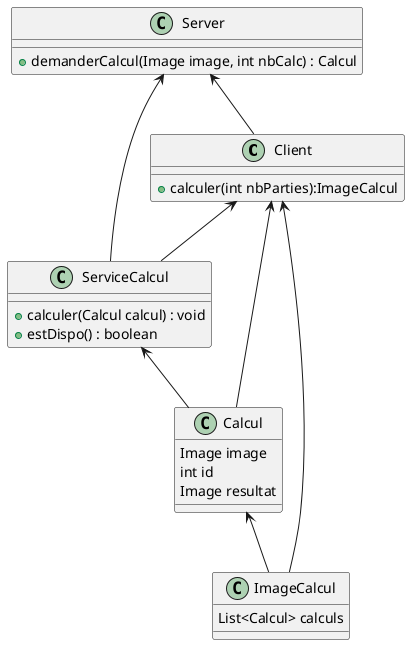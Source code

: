 @startuml
'https://plantuml.com/class-diagram

class Client {
    +calculer(int nbParties):ImageCalcul
}

class ServiceCalcul {
    +calculer(Calcul calcul) : void
    +estDispo() : boolean
}

class ImageCalcul {
    List<Calcul> calculs
}

class Calcul {
    Image image
    int id
    Image resultat
}

class Server {
    +demanderCalcul(Image image, int nbCalc) : Calcul
}

ServiceCalcul <-- Calcul
Client <-- ServiceCalcul
Client <-- ImageCalcul
Client <-- Calcul
Calcul <-- ImageCalcul
Server <-- Client
Server <-- ServiceCalcul

@enduml